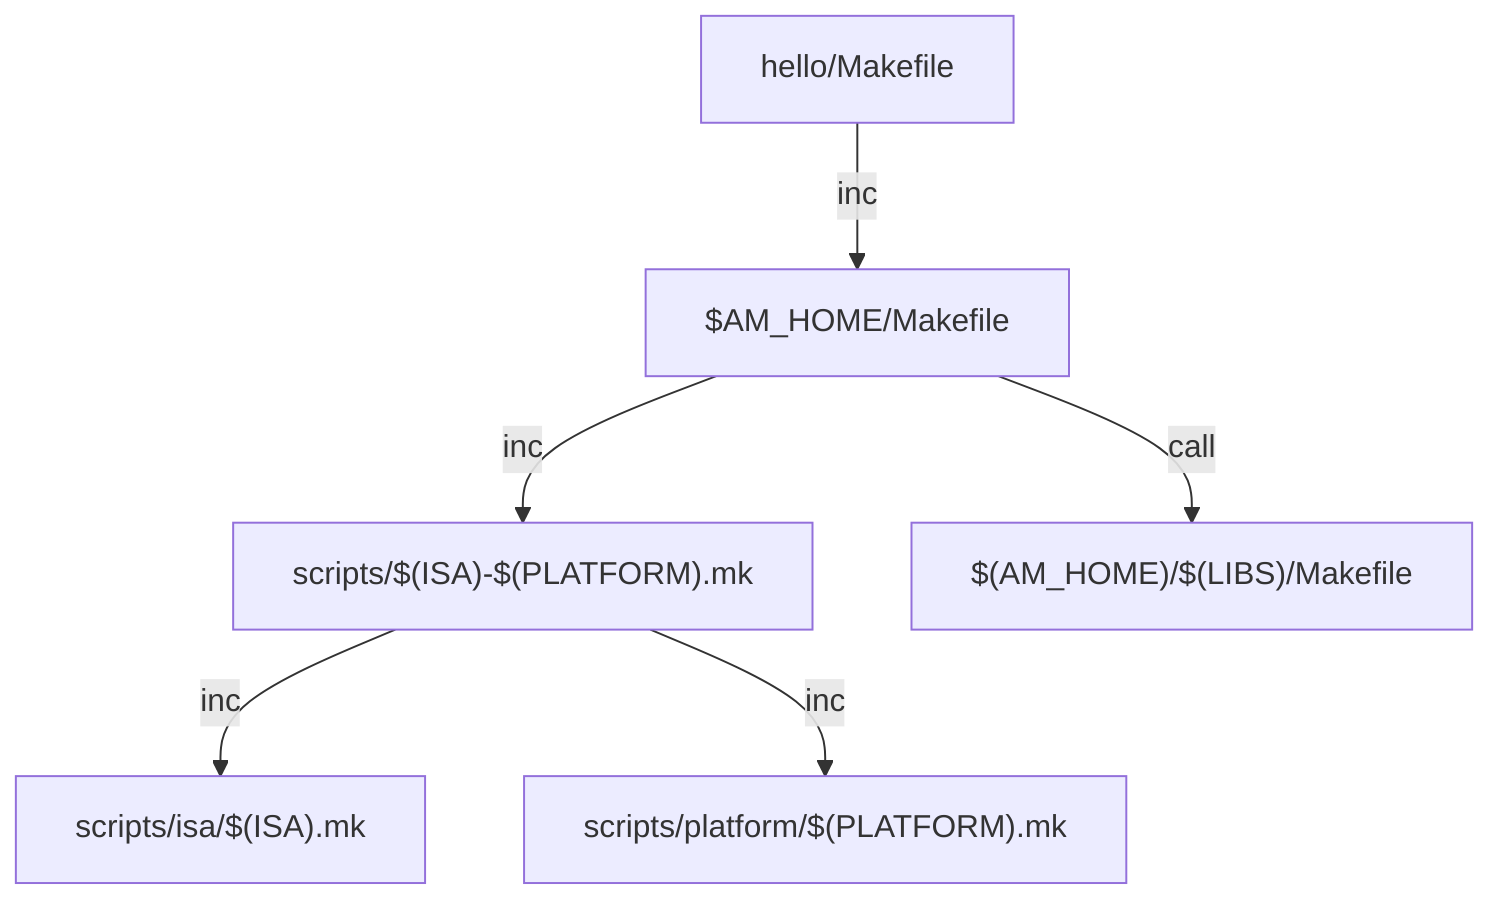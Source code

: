 graph TD;
    hello["hello/Makefile"]--inc-->main;
    main["$AM_HOME/Makefile"]--inc-->isa-platform["scripts/$(ISA)-$(PLATFORM).mk"];
    isa-platform--inc-->isa["scripts/isa/$(ISA).mk"];
    isa-platform--inc-->platform["scripts/platform/$(PLATFORM).mk"];
    main--call-->libmake["$(AM_HOME)/$(LIBS)/Makefile"];